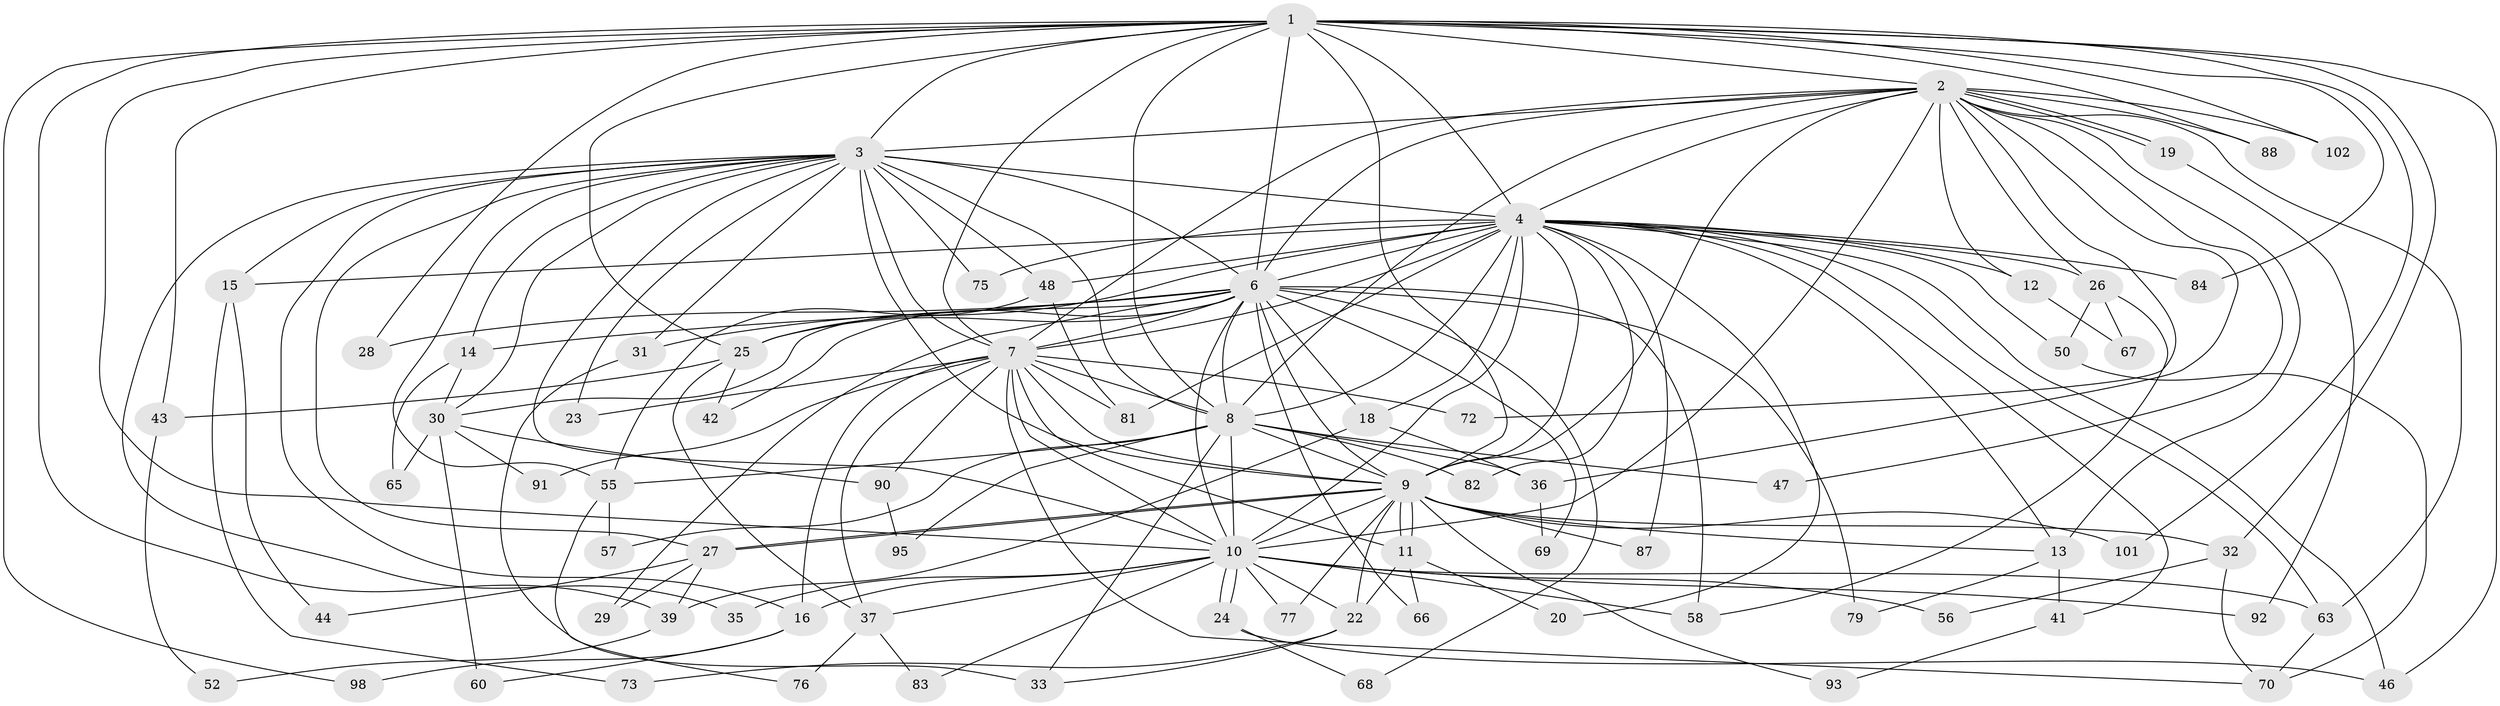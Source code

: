 // original degree distribution, {24: 0.00980392156862745, 21: 0.0392156862745098, 19: 0.0196078431372549, 17: 0.00980392156862745, 22: 0.00980392156862745, 20: 0.00980392156862745, 5: 0.06862745098039216, 3: 0.1568627450980392, 4: 0.10784313725490197, 2: 0.5490196078431373, 7: 0.0196078431372549}
// Generated by graph-tools (version 1.1) at 2025/11/02/27/25 16:11:07]
// undirected, 75 vertices, 186 edges
graph export_dot {
graph [start="1"]
  node [color=gray90,style=filled];
  1 [super="+85"];
  2 [super="+97"];
  3 [super="+34"];
  4 [super="+5"];
  6 [super="+45"];
  7 [super="+21"];
  8 [super="+71"];
  9 [super="+86"];
  10 [super="+49"];
  11 [super="+17"];
  12;
  13 [super="+89"];
  14;
  15;
  16 [super="+96"];
  18 [super="+38"];
  19;
  20;
  22 [super="+53"];
  23;
  24 [super="+59"];
  25 [super="+100"];
  26 [super="+74"];
  27 [super="+51"];
  28 [super="+64"];
  29;
  30 [super="+40"];
  31;
  32;
  33 [super="+54"];
  35;
  36;
  37 [super="+61"];
  39 [super="+94"];
  41;
  42;
  43;
  44;
  46;
  47;
  48;
  50;
  52;
  55 [super="+62"];
  56;
  57;
  58;
  60;
  63 [super="+80"];
  65;
  66;
  67;
  68;
  69;
  70 [super="+78"];
  72;
  73;
  75;
  76;
  77;
  79;
  81 [super="+99"];
  82;
  83;
  84;
  87;
  88;
  90;
  91;
  92;
  93;
  95;
  98;
  101;
  102;
  1 -- 2;
  1 -- 3;
  1 -- 4 [weight=3];
  1 -- 6;
  1 -- 7;
  1 -- 8;
  1 -- 9 [weight=2];
  1 -- 10;
  1 -- 25 [weight=2];
  1 -- 28 [weight=2];
  1 -- 32;
  1 -- 39;
  1 -- 43;
  1 -- 46;
  1 -- 84;
  1 -- 88;
  1 -- 98;
  1 -- 101;
  1 -- 102;
  2 -- 3 [weight=2];
  2 -- 4 [weight=2];
  2 -- 6;
  2 -- 7;
  2 -- 8;
  2 -- 9;
  2 -- 10;
  2 -- 12;
  2 -- 13;
  2 -- 19;
  2 -- 19;
  2 -- 26;
  2 -- 36;
  2 -- 47;
  2 -- 72;
  2 -- 88;
  2 -- 102;
  2 -- 63;
  3 -- 4 [weight=2];
  3 -- 6;
  3 -- 7;
  3 -- 8;
  3 -- 9;
  3 -- 10;
  3 -- 14;
  3 -- 15;
  3 -- 16;
  3 -- 23;
  3 -- 30;
  3 -- 31;
  3 -- 35;
  3 -- 48;
  3 -- 75;
  3 -- 55;
  3 -- 27;
  4 -- 6 [weight=2];
  4 -- 7 [weight=2];
  4 -- 8 [weight=2];
  4 -- 9 [weight=2];
  4 -- 10 [weight=2];
  4 -- 12;
  4 -- 13;
  4 -- 18;
  4 -- 25;
  4 -- 41;
  4 -- 46;
  4 -- 50;
  4 -- 81;
  4 -- 82;
  4 -- 87;
  4 -- 75;
  4 -- 15;
  4 -- 20;
  4 -- 84;
  4 -- 26;
  4 -- 48;
  4 -- 63;
  6 -- 7;
  6 -- 8;
  6 -- 9;
  6 -- 10;
  6 -- 14;
  6 -- 18;
  6 -- 28;
  6 -- 29;
  6 -- 30;
  6 -- 31;
  6 -- 42;
  6 -- 58;
  6 -- 66;
  6 -- 68;
  6 -- 69;
  6 -- 79;
  6 -- 25;
  7 -- 8 [weight=3];
  7 -- 9;
  7 -- 10;
  7 -- 16;
  7 -- 23;
  7 -- 37;
  7 -- 72;
  7 -- 81;
  7 -- 90;
  7 -- 91;
  7 -- 70;
  7 -- 11;
  8 -- 9;
  8 -- 10 [weight=2];
  8 -- 33;
  8 -- 36;
  8 -- 47;
  8 -- 55;
  8 -- 57;
  8 -- 82;
  8 -- 95;
  9 -- 10;
  9 -- 11;
  9 -- 11;
  9 -- 27;
  9 -- 27;
  9 -- 32;
  9 -- 77;
  9 -- 87;
  9 -- 93;
  9 -- 101;
  9 -- 13;
  9 -- 22;
  10 -- 22;
  10 -- 24;
  10 -- 24;
  10 -- 35;
  10 -- 58;
  10 -- 63;
  10 -- 77;
  10 -- 83;
  10 -- 92;
  10 -- 56;
  10 -- 16;
  10 -- 37;
  11 -- 20;
  11 -- 66;
  11 -- 22;
  12 -- 67;
  13 -- 41;
  13 -- 79;
  14 -- 65;
  14 -- 30;
  15 -- 44;
  15 -- 73;
  16 -- 60;
  16 -- 98;
  18 -- 39;
  18 -- 36;
  19 -- 92;
  22 -- 33;
  22 -- 73;
  24 -- 68;
  24 -- 46;
  25 -- 37;
  25 -- 42;
  25 -- 43;
  26 -- 50;
  26 -- 67;
  26 -- 58;
  27 -- 29;
  27 -- 44;
  27 -- 39;
  30 -- 60;
  30 -- 65;
  30 -- 90;
  30 -- 91;
  31 -- 33;
  32 -- 56;
  32 -- 70;
  36 -- 69;
  37 -- 83;
  37 -- 76;
  39 -- 52;
  41 -- 93;
  43 -- 52;
  48 -- 55;
  48 -- 81;
  50 -- 70;
  55 -- 57;
  55 -- 76;
  63 -- 70;
  90 -- 95;
}

